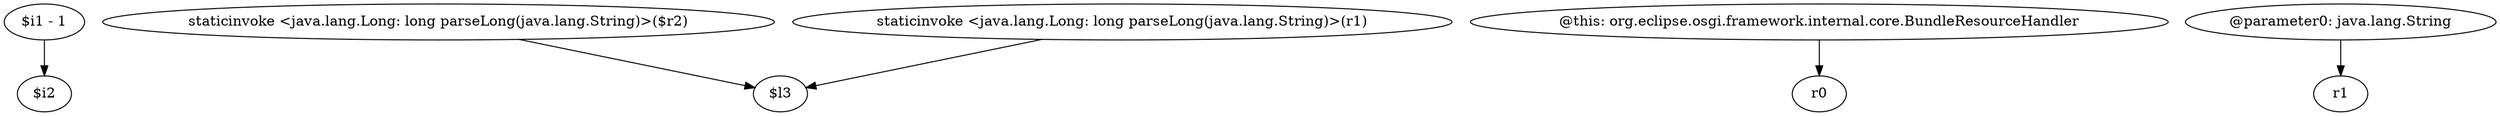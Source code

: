digraph g {
0[label="$i1 - 1"]
1[label="$i2"]
0->1[label=""]
2[label="staticinvoke <java.lang.Long: long parseLong(java.lang.String)>($r2)"]
3[label="$l3"]
2->3[label=""]
4[label="staticinvoke <java.lang.Long: long parseLong(java.lang.String)>(r1)"]
4->3[label=""]
5[label="@this: org.eclipse.osgi.framework.internal.core.BundleResourceHandler"]
6[label="r0"]
5->6[label=""]
7[label="@parameter0: java.lang.String"]
8[label="r1"]
7->8[label=""]
}
